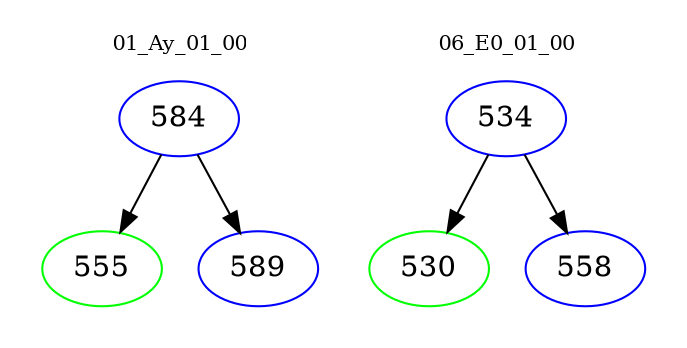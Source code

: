 digraph{
subgraph cluster_0 {
color = white
label = "01_Ay_01_00";
fontsize=10;
T0_584 [label="584", color="blue"]
T0_584 -> T0_555 [color="black"]
T0_555 [label="555", color="green"]
T0_584 -> T0_589 [color="black"]
T0_589 [label="589", color="blue"]
}
subgraph cluster_1 {
color = white
label = "06_E0_01_00";
fontsize=10;
T1_534 [label="534", color="blue"]
T1_534 -> T1_530 [color="black"]
T1_530 [label="530", color="green"]
T1_534 -> T1_558 [color="black"]
T1_558 [label="558", color="blue"]
}
}
